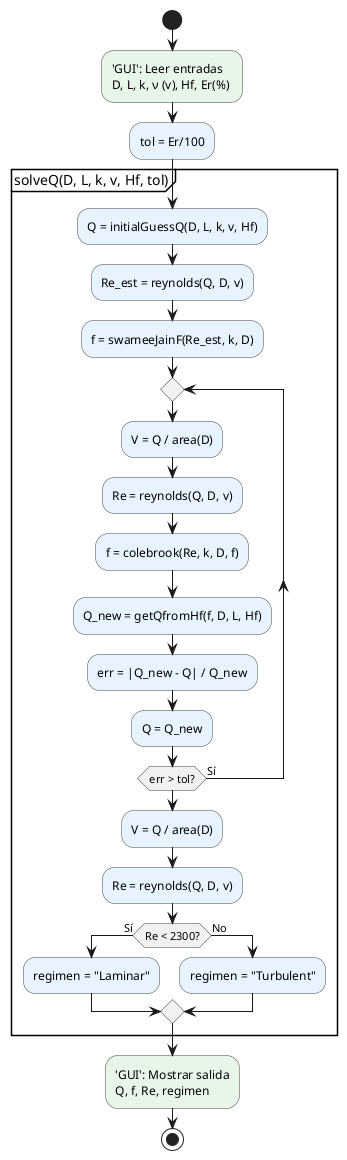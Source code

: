 
@startuml Caudal_Mohamed_activity
skinparam backgroundColor white
skinparam activity {
  BackgroundColor<<io>> #E8F5E9
  BackgroundColor<<calc>> #E7F3FF
  BackgroundColor<<decision>> #FFF3E0
  BorderColor #444
}

start
:'GUI': Leer entradas\nD, L, k, ν (v), Hf, Er(%) ; <<io>>
:tol = Er/100; <<calc>>

partition "solveQ(D, L, k, v, Hf, tol)" {
  :Q = initialGuessQ(D, L, k, v, Hf); <<calc>>
  :Re_est = reynolds(Q, D, v); <<calc>>
  :f = swameeJainF(Re_est, k, D); <<calc>>
  repeat
    :V = Q / area(D); <<calc>>
    :Re = reynolds(Q, D, v); <<calc>>
    :f = colebrook(Re, k, D, f); <<calc>>
    :Q_new = getQfromHf(f, D, L, Hf); <<calc>>
    :err = |Q_new - Q| / Q_new; <<calc>>
    :Q = Q_new; <<calc>>
  repeat while (err > tol?) is (Sí)
  :V = Q / area(D); <<calc>>
  :Re = reynolds(Q, D, v); <<calc>>
  if (Re < 2300?) then (Sí)
    :regimen = "Laminar"; <<calc>>
  else (No)
    :regimen = "Turbulent"; <<calc>>
  endif
}

:'GUI': Mostrar salida\nQ, f, Re, regimen; <<io>>
stop
@enduml
